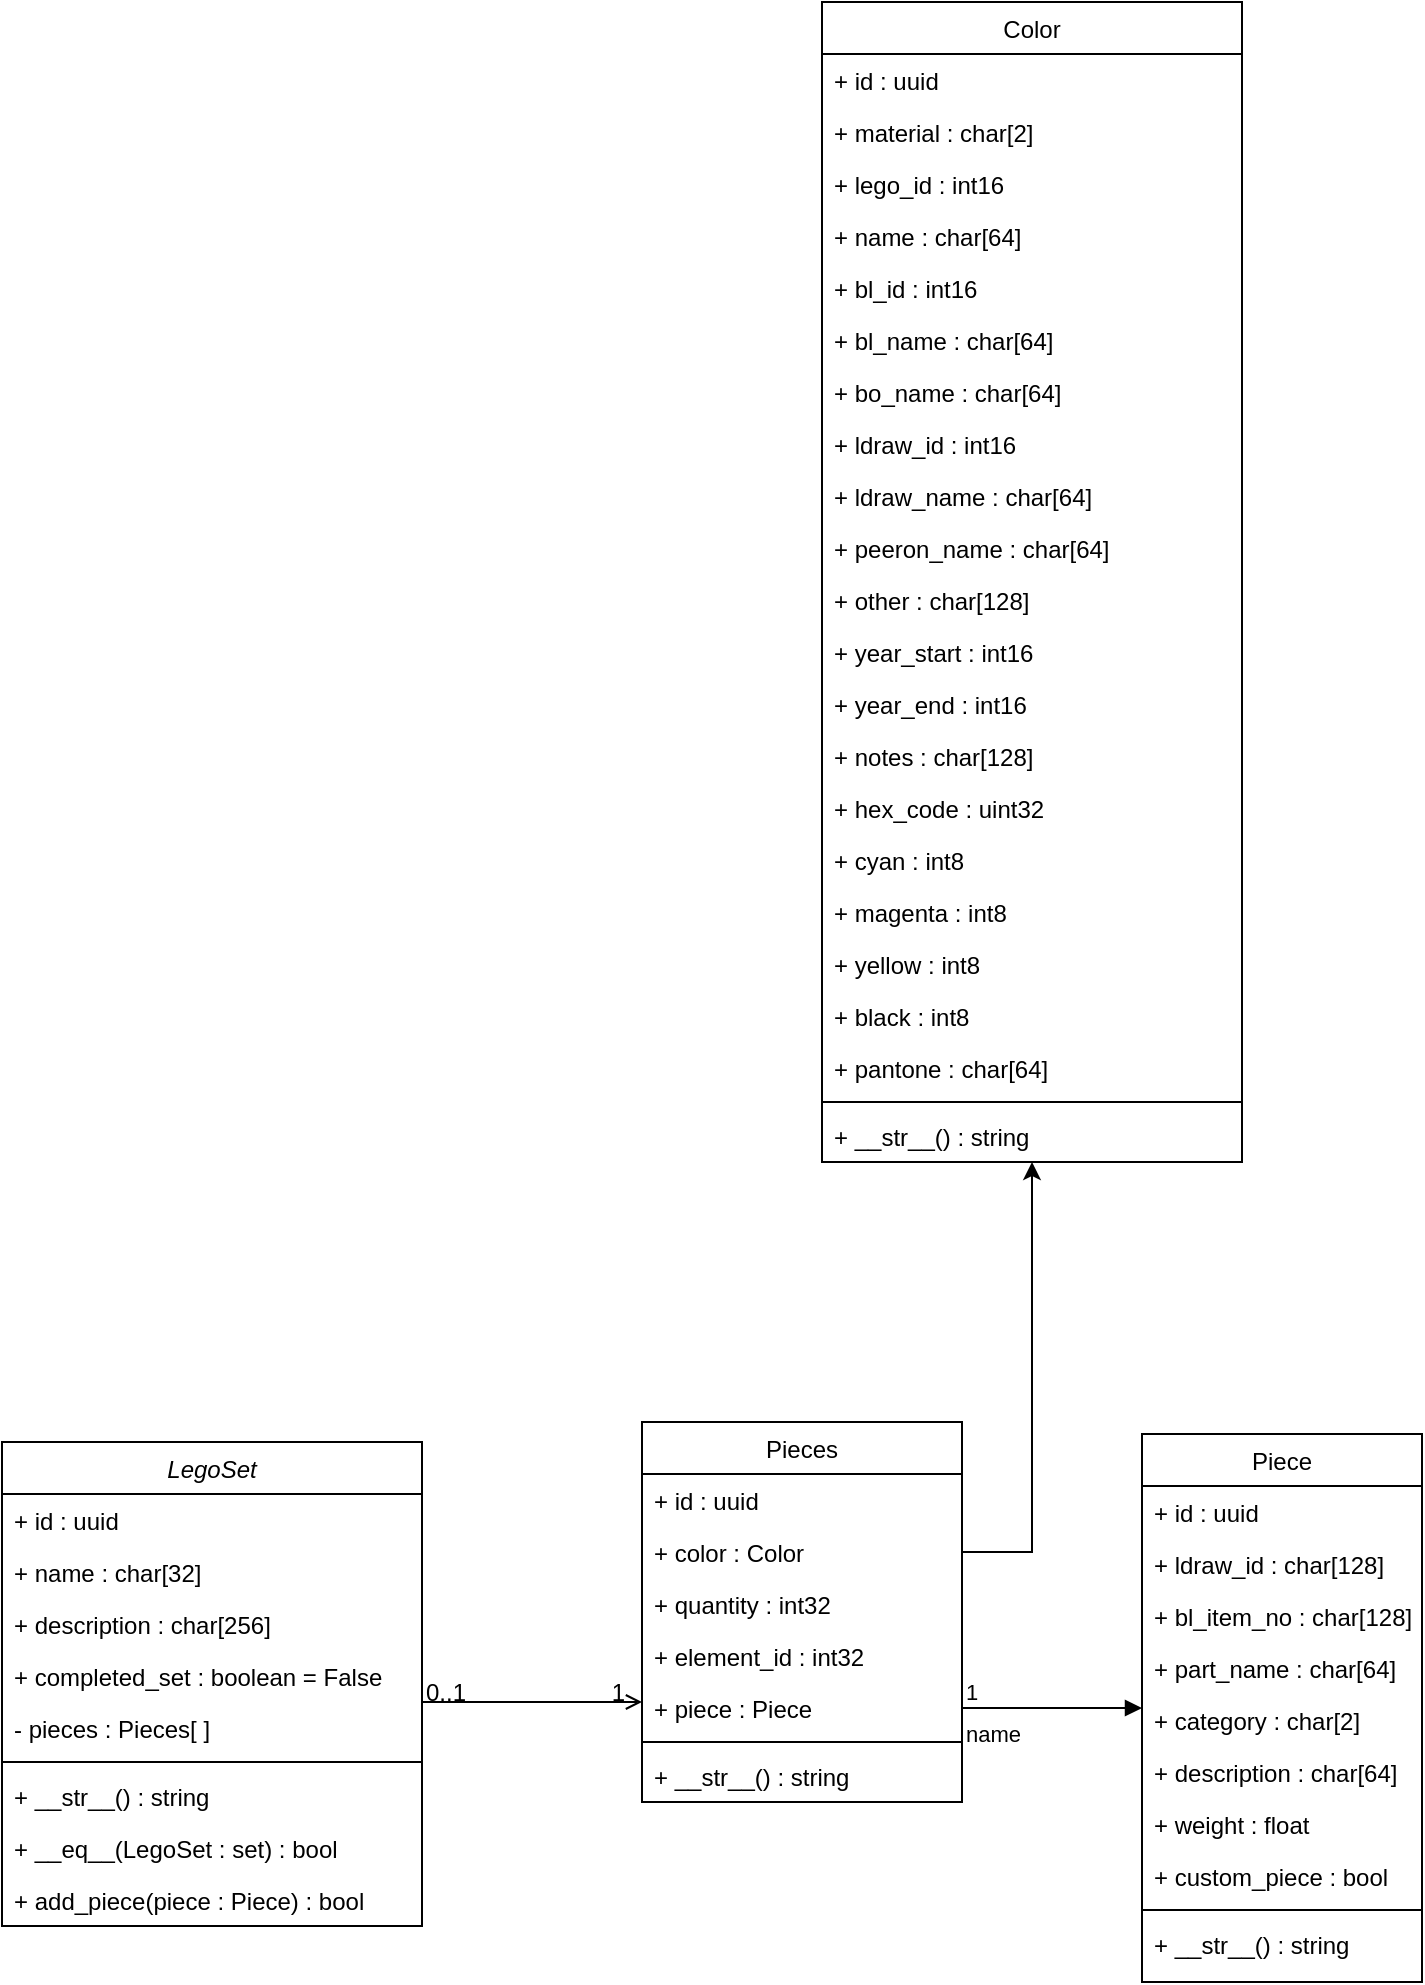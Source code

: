 <mxfile version="15.5.6" type="github">
  <diagram id="C5RBs43oDa-KdzZeNtuy" name="Page-1">
    <mxGraphModel dx="518" dy="2075" grid="1" gridSize="10" guides="1" tooltips="1" connect="1" arrows="1" fold="1" page="1" pageScale="1" pageWidth="827" pageHeight="1169" math="0" shadow="0">
      <root>
        <mxCell id="WIyWlLk6GJQsqaUBKTNV-0" />
        <mxCell id="WIyWlLk6GJQsqaUBKTNV-1" parent="WIyWlLk6GJQsqaUBKTNV-0" />
        <mxCell id="zkfFHV4jXpPFQw0GAbJ--0" value="LegoSet" style="swimlane;fontStyle=2;align=center;verticalAlign=top;childLayout=stackLayout;horizontal=1;startSize=26;horizontalStack=0;resizeParent=1;resizeLast=0;collapsible=1;marginBottom=0;rounded=0;shadow=0;strokeWidth=1;" parent="WIyWlLk6GJQsqaUBKTNV-1" vertex="1">
          <mxGeometry x="60" y="60" width="210" height="242" as="geometry">
            <mxRectangle x="230" y="140" width="160" height="26" as="alternateBounds" />
          </mxGeometry>
        </mxCell>
        <mxCell id="zkfFHV4jXpPFQw0GAbJ--1" value="+ id : uuid" style="text;align=left;verticalAlign=top;spacingLeft=4;spacingRight=4;overflow=hidden;rotatable=0;points=[[0,0.5],[1,0.5]];portConstraint=eastwest;" parent="zkfFHV4jXpPFQw0GAbJ--0" vertex="1">
          <mxGeometry y="26" width="210" height="26" as="geometry" />
        </mxCell>
        <mxCell id="zkfFHV4jXpPFQw0GAbJ--2" value="+ name : char[32]" style="text;align=left;verticalAlign=top;spacingLeft=4;spacingRight=4;overflow=hidden;rotatable=0;points=[[0,0.5],[1,0.5]];portConstraint=eastwest;rounded=0;shadow=0;html=0;" parent="zkfFHV4jXpPFQw0GAbJ--0" vertex="1">
          <mxGeometry y="52" width="210" height="26" as="geometry" />
        </mxCell>
        <mxCell id="Pf2QuSNvGWwa_adTL3wy-26" value="+ description : char[256]" style="text;align=left;verticalAlign=top;spacingLeft=4;spacingRight=4;overflow=hidden;rotatable=0;points=[[0,0.5],[1,0.5]];portConstraint=eastwest;rounded=0;shadow=0;html=0;" parent="zkfFHV4jXpPFQw0GAbJ--0" vertex="1">
          <mxGeometry y="78" width="210" height="26" as="geometry" />
        </mxCell>
        <mxCell id="zkfFHV4jXpPFQw0GAbJ--3" value="+ completed_set : boolean = False" style="text;align=left;verticalAlign=top;spacingLeft=4;spacingRight=4;overflow=hidden;rotatable=0;points=[[0,0.5],[1,0.5]];portConstraint=eastwest;rounded=0;shadow=0;html=0;" parent="zkfFHV4jXpPFQw0GAbJ--0" vertex="1">
          <mxGeometry y="104" width="210" height="26" as="geometry" />
        </mxCell>
        <mxCell id="Pf2QuSNvGWwa_adTL3wy-2" value="- pieces : Pieces[ ]" style="text;align=left;verticalAlign=top;spacingLeft=4;spacingRight=4;overflow=hidden;rotatable=0;points=[[0,0.5],[1,0.5]];portConstraint=eastwest;rounded=0;shadow=0;html=0;" parent="zkfFHV4jXpPFQw0GAbJ--0" vertex="1">
          <mxGeometry y="130" width="210" height="26" as="geometry" />
        </mxCell>
        <mxCell id="zkfFHV4jXpPFQw0GAbJ--4" value="" style="line;html=1;strokeWidth=1;align=left;verticalAlign=middle;spacingTop=-1;spacingLeft=3;spacingRight=3;rotatable=0;labelPosition=right;points=[];portConstraint=eastwest;" parent="zkfFHV4jXpPFQw0GAbJ--0" vertex="1">
          <mxGeometry y="156" width="210" height="8" as="geometry" />
        </mxCell>
        <mxCell id="Pf2QuSNvGWwa_adTL3wy-22" value="+ __str__() : string" style="text;align=left;verticalAlign=top;spacingLeft=4;spacingRight=4;overflow=hidden;rotatable=0;points=[[0,0.5],[1,0.5]];portConstraint=eastwest;" parent="zkfFHV4jXpPFQw0GAbJ--0" vertex="1">
          <mxGeometry y="164" width="210" height="26" as="geometry" />
        </mxCell>
        <mxCell id="Pf2QuSNvGWwa_adTL3wy-1" value="+ __eq__(LegoSet : set) : bool" style="text;align=left;verticalAlign=top;spacingLeft=4;spacingRight=4;overflow=hidden;rotatable=0;points=[[0,0.5],[1,0.5]];portConstraint=eastwest;" parent="zkfFHV4jXpPFQw0GAbJ--0" vertex="1">
          <mxGeometry y="190" width="210" height="26" as="geometry" />
        </mxCell>
        <mxCell id="zkfFHV4jXpPFQw0GAbJ--5" value="+ add_piece(piece : Piece) : bool" style="text;align=left;verticalAlign=top;spacingLeft=4;spacingRight=4;overflow=hidden;rotatable=0;points=[[0,0.5],[1,0.5]];portConstraint=eastwest;" parent="zkfFHV4jXpPFQw0GAbJ--0" vertex="1">
          <mxGeometry y="216" width="210" height="26" as="geometry" />
        </mxCell>
        <mxCell id="zkfFHV4jXpPFQw0GAbJ--17" value="Pieces" style="swimlane;fontStyle=0;align=center;verticalAlign=top;childLayout=stackLayout;horizontal=1;startSize=26;horizontalStack=0;resizeParent=1;resizeLast=0;collapsible=1;marginBottom=0;rounded=0;shadow=0;strokeWidth=1;" parent="WIyWlLk6GJQsqaUBKTNV-1" vertex="1">
          <mxGeometry x="380" y="50" width="160" height="190" as="geometry">
            <mxRectangle x="550" y="140" width="160" height="26" as="alternateBounds" />
          </mxGeometry>
        </mxCell>
        <mxCell id="zkfFHV4jXpPFQw0GAbJ--18" value="+ id : uuid" style="text;align=left;verticalAlign=top;spacingLeft=4;spacingRight=4;overflow=hidden;rotatable=0;points=[[0,0.5],[1,0.5]];portConstraint=eastwest;" parent="zkfFHV4jXpPFQw0GAbJ--17" vertex="1">
          <mxGeometry y="26" width="160" height="26" as="geometry" />
        </mxCell>
        <mxCell id="zkfFHV4jXpPFQw0GAbJ--19" value="+ color : Color" style="text;align=left;verticalAlign=top;spacingLeft=4;spacingRight=4;overflow=hidden;rotatable=0;points=[[0,0.5],[1,0.5]];portConstraint=eastwest;rounded=0;shadow=0;html=0;" parent="zkfFHV4jXpPFQw0GAbJ--17" vertex="1">
          <mxGeometry y="52" width="160" height="26" as="geometry" />
        </mxCell>
        <mxCell id="zkfFHV4jXpPFQw0GAbJ--20" value="+ quantity : int32" style="text;align=left;verticalAlign=top;spacingLeft=4;spacingRight=4;overflow=hidden;rotatable=0;points=[[0,0.5],[1,0.5]];portConstraint=eastwest;rounded=0;shadow=0;html=0;" parent="zkfFHV4jXpPFQw0GAbJ--17" vertex="1">
          <mxGeometry y="78" width="160" height="26" as="geometry" />
        </mxCell>
        <mxCell id="k_CjpHUE-ujT2NIcENlU-5" value="+ element_id : int32" style="text;align=left;verticalAlign=top;spacingLeft=4;spacingRight=4;overflow=hidden;rotatable=0;points=[[0,0.5],[1,0.5]];portConstraint=eastwest;rounded=0;shadow=0;html=0;" parent="zkfFHV4jXpPFQw0GAbJ--17" vertex="1">
          <mxGeometry y="104" width="160" height="26" as="geometry" />
        </mxCell>
        <mxCell id="zkfFHV4jXpPFQw0GAbJ--21" value="+ piece : Piece" style="text;align=left;verticalAlign=top;spacingLeft=4;spacingRight=4;overflow=hidden;rotatable=0;points=[[0,0.5],[1,0.5]];portConstraint=eastwest;rounded=0;shadow=0;html=0;" parent="zkfFHV4jXpPFQw0GAbJ--17" vertex="1">
          <mxGeometry y="130" width="160" height="26" as="geometry" />
        </mxCell>
        <mxCell id="zkfFHV4jXpPFQw0GAbJ--23" value="" style="line;html=1;strokeWidth=1;align=left;verticalAlign=middle;spacingTop=-1;spacingLeft=3;spacingRight=3;rotatable=0;labelPosition=right;points=[];portConstraint=eastwest;" parent="zkfFHV4jXpPFQw0GAbJ--17" vertex="1">
          <mxGeometry y="156" width="160" height="8" as="geometry" />
        </mxCell>
        <mxCell id="zkfFHV4jXpPFQw0GAbJ--24" value="+ __str__() : string" style="text;align=left;verticalAlign=top;spacingLeft=4;spacingRight=4;overflow=hidden;rotatable=0;points=[[0,0.5],[1,0.5]];portConstraint=eastwest;" parent="zkfFHV4jXpPFQw0GAbJ--17" vertex="1">
          <mxGeometry y="164" width="160" height="26" as="geometry" />
        </mxCell>
        <mxCell id="zkfFHV4jXpPFQw0GAbJ--26" value="" style="endArrow=open;shadow=0;strokeWidth=1;rounded=0;endFill=1;edgeStyle=elbowEdgeStyle;elbow=vertical;" parent="WIyWlLk6GJQsqaUBKTNV-1" source="zkfFHV4jXpPFQw0GAbJ--0" target="zkfFHV4jXpPFQw0GAbJ--17" edge="1">
          <mxGeometry x="0.5" y="41" relative="1" as="geometry">
            <mxPoint x="320" y="142" as="sourcePoint" />
            <mxPoint x="480" y="142" as="targetPoint" />
            <mxPoint x="-40" y="32" as="offset" />
            <Array as="points">
              <mxPoint x="350" y="190" />
            </Array>
          </mxGeometry>
        </mxCell>
        <mxCell id="zkfFHV4jXpPFQw0GAbJ--27" value="0..1" style="resizable=0;align=left;verticalAlign=bottom;labelBackgroundColor=none;fontSize=12;" parent="zkfFHV4jXpPFQw0GAbJ--26" connectable="0" vertex="1">
          <mxGeometry x="-1" relative="1" as="geometry">
            <mxPoint y="4" as="offset" />
          </mxGeometry>
        </mxCell>
        <mxCell id="zkfFHV4jXpPFQw0GAbJ--28" value="1" style="resizable=0;align=right;verticalAlign=bottom;labelBackgroundColor=none;fontSize=12;" parent="zkfFHV4jXpPFQw0GAbJ--26" connectable="0" vertex="1">
          <mxGeometry x="1" relative="1" as="geometry">
            <mxPoint x="-7" y="4" as="offset" />
          </mxGeometry>
        </mxCell>
        <mxCell id="Pf2QuSNvGWwa_adTL3wy-4" value="Piece" style="swimlane;fontStyle=0;align=center;verticalAlign=top;childLayout=stackLayout;horizontal=1;startSize=26;horizontalStack=0;resizeParent=1;resizeLast=0;collapsible=1;marginBottom=0;rounded=0;shadow=0;strokeWidth=1;" parent="WIyWlLk6GJQsqaUBKTNV-1" vertex="1">
          <mxGeometry x="630" y="56" width="140" height="274" as="geometry">
            <mxRectangle x="550" y="140" width="160" height="26" as="alternateBounds" />
          </mxGeometry>
        </mxCell>
        <mxCell id="Pf2QuSNvGWwa_adTL3wy-5" value="+ id : uuid" style="text;align=left;verticalAlign=top;spacingLeft=4;spacingRight=4;overflow=hidden;rotatable=0;points=[[0,0.5],[1,0.5]];portConstraint=eastwest;" parent="Pf2QuSNvGWwa_adTL3wy-4" vertex="1">
          <mxGeometry y="26" width="140" height="26" as="geometry" />
        </mxCell>
        <mxCell id="Pf2QuSNvGWwa_adTL3wy-8" value="+ ldraw_id : char[128]" style="text;align=left;verticalAlign=top;spacingLeft=4;spacingRight=4;overflow=hidden;rotatable=0;points=[[0,0.5],[1,0.5]];portConstraint=eastwest;rounded=0;shadow=0;html=0;" parent="Pf2QuSNvGWwa_adTL3wy-4" vertex="1">
          <mxGeometry y="52" width="140" height="26" as="geometry" />
        </mxCell>
        <mxCell id="WQSS-Mm_qi55eNqiUb4I-3" value="+ bl_item_no : char[128]" style="text;align=left;verticalAlign=top;spacingLeft=4;spacingRight=4;overflow=hidden;rotatable=0;points=[[0,0.5],[1,0.5]];portConstraint=eastwest;rounded=0;shadow=0;html=0;" parent="Pf2QuSNvGWwa_adTL3wy-4" vertex="1">
          <mxGeometry y="78" width="140" height="26" as="geometry" />
        </mxCell>
        <mxCell id="Pf2QuSNvGWwa_adTL3wy-7" value="+ part_name : char[64]" style="text;align=left;verticalAlign=top;spacingLeft=4;spacingRight=4;overflow=hidden;rotatable=0;points=[[0,0.5],[1,0.5]];portConstraint=eastwest;rounded=0;shadow=0;html=0;" parent="Pf2QuSNvGWwa_adTL3wy-4" vertex="1">
          <mxGeometry y="104" width="140" height="26" as="geometry" />
        </mxCell>
        <mxCell id="Pf2QuSNvGWwa_adTL3wy-23" value="+ category : char[2]" style="text;align=left;verticalAlign=top;spacingLeft=4;spacingRight=4;overflow=hidden;rotatable=0;points=[[0,0.5],[1,0.5]];portConstraint=eastwest;rounded=0;shadow=0;html=0;" parent="Pf2QuSNvGWwa_adTL3wy-4" vertex="1">
          <mxGeometry y="130" width="140" height="26" as="geometry" />
        </mxCell>
        <mxCell id="Pf2QuSNvGWwa_adTL3wy-9" value="+ description : char[64]" style="text;align=left;verticalAlign=top;spacingLeft=4;spacingRight=4;overflow=hidden;rotatable=0;points=[[0,0.5],[1,0.5]];portConstraint=eastwest;rounded=0;shadow=0;html=0;" parent="Pf2QuSNvGWwa_adTL3wy-4" vertex="1">
          <mxGeometry y="156" width="140" height="26" as="geometry" />
        </mxCell>
        <mxCell id="WQSS-Mm_qi55eNqiUb4I-1" value="+ weight : float" style="text;align=left;verticalAlign=top;spacingLeft=4;spacingRight=4;overflow=hidden;rotatable=0;points=[[0,0.5],[1,0.5]];portConstraint=eastwest;rounded=0;shadow=0;html=0;" parent="Pf2QuSNvGWwa_adTL3wy-4" vertex="1">
          <mxGeometry y="182" width="140" height="26" as="geometry" />
        </mxCell>
        <mxCell id="WQSS-Mm_qi55eNqiUb4I-5" value="+ custom_piece : bool" style="text;align=left;verticalAlign=top;spacingLeft=4;spacingRight=4;overflow=hidden;rotatable=0;points=[[0,0.5],[1,0.5]];portConstraint=eastwest;rounded=0;shadow=0;html=0;" parent="Pf2QuSNvGWwa_adTL3wy-4" vertex="1">
          <mxGeometry y="208" width="140" height="26" as="geometry" />
        </mxCell>
        <mxCell id="Pf2QuSNvGWwa_adTL3wy-11" value="" style="line;html=1;strokeWidth=1;align=left;verticalAlign=middle;spacingTop=-1;spacingLeft=3;spacingRight=3;rotatable=0;labelPosition=right;points=[];portConstraint=eastwest;" parent="Pf2QuSNvGWwa_adTL3wy-4" vertex="1">
          <mxGeometry y="234" width="140" height="8" as="geometry" />
        </mxCell>
        <mxCell id="Pf2QuSNvGWwa_adTL3wy-12" value="+ __str__() : string" style="text;align=left;verticalAlign=top;spacingLeft=4;spacingRight=4;overflow=hidden;rotatable=0;points=[[0,0.5],[1,0.5]];portConstraint=eastwest;" parent="Pf2QuSNvGWwa_adTL3wy-4" vertex="1">
          <mxGeometry y="242" width="140" height="26" as="geometry" />
        </mxCell>
        <mxCell id="Pf2QuSNvGWwa_adTL3wy-19" value="name" style="endArrow=block;endFill=1;html=1;edgeStyle=orthogonalEdgeStyle;align=left;verticalAlign=top;rounded=0;" parent="WIyWlLk6GJQsqaUBKTNV-1" source="zkfFHV4jXpPFQw0GAbJ--21" target="Pf2QuSNvGWwa_adTL3wy-4" edge="1">
          <mxGeometry x="-1" relative="1" as="geometry">
            <mxPoint x="600" y="300" as="sourcePoint" />
            <mxPoint x="760" y="300" as="targetPoint" />
          </mxGeometry>
        </mxCell>
        <mxCell id="Pf2QuSNvGWwa_adTL3wy-20" value="1" style="edgeLabel;resizable=0;html=1;align=left;verticalAlign=bottom;" parent="Pf2QuSNvGWwa_adTL3wy-19" connectable="0" vertex="1">
          <mxGeometry x="-1" relative="1" as="geometry" />
        </mxCell>
        <mxCell id="mKjSSnV1DjgpW89yL6a5-0" value="Color" style="swimlane;fontStyle=0;align=center;verticalAlign=top;childLayout=stackLayout;horizontal=1;startSize=26;horizontalStack=0;resizeParent=1;resizeLast=0;collapsible=1;marginBottom=0;rounded=0;shadow=0;strokeWidth=1;" parent="WIyWlLk6GJQsqaUBKTNV-1" vertex="1">
          <mxGeometry x="470" y="-660" width="210" height="580" as="geometry">
            <mxRectangle x="550" y="140" width="160" height="26" as="alternateBounds" />
          </mxGeometry>
        </mxCell>
        <mxCell id="mKjSSnV1DjgpW89yL6a5-1" value="+ id : uuid" style="text;align=left;verticalAlign=top;spacingLeft=4;spacingRight=4;overflow=hidden;rotatable=0;points=[[0,0.5],[1,0.5]];portConstraint=eastwest;" parent="mKjSSnV1DjgpW89yL6a5-0" vertex="1">
          <mxGeometry y="26" width="210" height="26" as="geometry" />
        </mxCell>
        <mxCell id="mKjSSnV1DjgpW89yL6a5-2" value="+ material : char[2]" style="text;align=left;verticalAlign=top;spacingLeft=4;spacingRight=4;overflow=hidden;rotatable=0;points=[[0,0.5],[1,0.5]];portConstraint=eastwest;rounded=0;shadow=0;html=0;" parent="mKjSSnV1DjgpW89yL6a5-0" vertex="1">
          <mxGeometry y="52" width="210" height="26" as="geometry" />
        </mxCell>
        <mxCell id="mKjSSnV1DjgpW89yL6a5-3" value="+ lego_id : int16" style="text;align=left;verticalAlign=top;spacingLeft=4;spacingRight=4;overflow=hidden;rotatable=0;points=[[0,0.5],[1,0.5]];portConstraint=eastwest;rounded=0;shadow=0;html=0;" parent="mKjSSnV1DjgpW89yL6a5-0" vertex="1">
          <mxGeometry y="78" width="210" height="26" as="geometry" />
        </mxCell>
        <mxCell id="mKjSSnV1DjgpW89yL6a5-4" value="+ name : char[64]" style="text;align=left;verticalAlign=top;spacingLeft=4;spacingRight=4;overflow=hidden;rotatable=0;points=[[0,0.5],[1,0.5]];portConstraint=eastwest;rounded=0;shadow=0;html=0;" parent="mKjSSnV1DjgpW89yL6a5-0" vertex="1">
          <mxGeometry y="104" width="210" height="26" as="geometry" />
        </mxCell>
        <mxCell id="mKjSSnV1DjgpW89yL6a5-5" value="+ bl_id : int16" style="text;align=left;verticalAlign=top;spacingLeft=4;spacingRight=4;overflow=hidden;rotatable=0;points=[[0,0.5],[1,0.5]];portConstraint=eastwest;rounded=0;shadow=0;html=0;" parent="mKjSSnV1DjgpW89yL6a5-0" vertex="1">
          <mxGeometry y="130" width="210" height="26" as="geometry" />
        </mxCell>
        <mxCell id="mKjSSnV1DjgpW89yL6a5-10" value="+ bl_name : char[64]" style="text;align=left;verticalAlign=top;spacingLeft=4;spacingRight=4;overflow=hidden;rotatable=0;points=[[0,0.5],[1,0.5]];portConstraint=eastwest;rounded=0;shadow=0;html=0;" parent="mKjSSnV1DjgpW89yL6a5-0" vertex="1">
          <mxGeometry y="156" width="210" height="26" as="geometry" />
        </mxCell>
        <mxCell id="mKjSSnV1DjgpW89yL6a5-11" value="+ bo_name : char[64]" style="text;align=left;verticalAlign=top;spacingLeft=4;spacingRight=4;overflow=hidden;rotatable=0;points=[[0,0.5],[1,0.5]];portConstraint=eastwest;rounded=0;shadow=0;html=0;" parent="mKjSSnV1DjgpW89yL6a5-0" vertex="1">
          <mxGeometry y="182" width="210" height="26" as="geometry" />
        </mxCell>
        <mxCell id="mKjSSnV1DjgpW89yL6a5-20" value="+ ldraw_id : int16" style="text;align=left;verticalAlign=top;spacingLeft=4;spacingRight=4;overflow=hidden;rotatable=0;points=[[0,0.5],[1,0.5]];portConstraint=eastwest;rounded=0;shadow=0;html=0;" parent="mKjSSnV1DjgpW89yL6a5-0" vertex="1">
          <mxGeometry y="208" width="210" height="26" as="geometry" />
        </mxCell>
        <mxCell id="mKjSSnV1DjgpW89yL6a5-21" value="+ ldraw_name : char[64]" style="text;align=left;verticalAlign=top;spacingLeft=4;spacingRight=4;overflow=hidden;rotatable=0;points=[[0,0.5],[1,0.5]];portConstraint=eastwest;rounded=0;shadow=0;html=0;" parent="mKjSSnV1DjgpW89yL6a5-0" vertex="1">
          <mxGeometry y="234" width="210" height="26" as="geometry" />
        </mxCell>
        <mxCell id="mKjSSnV1DjgpW89yL6a5-12" value="+ peeron_name : char[64]" style="text;align=left;verticalAlign=top;spacingLeft=4;spacingRight=4;overflow=hidden;rotatable=0;points=[[0,0.5],[1,0.5]];portConstraint=eastwest;rounded=0;shadow=0;html=0;" parent="mKjSSnV1DjgpW89yL6a5-0" vertex="1">
          <mxGeometry y="260" width="210" height="26" as="geometry" />
        </mxCell>
        <mxCell id="mKjSSnV1DjgpW89yL6a5-13" value="+ other : char[128]" style="text;align=left;verticalAlign=top;spacingLeft=4;spacingRight=4;overflow=hidden;rotatable=0;points=[[0,0.5],[1,0.5]];portConstraint=eastwest;rounded=0;shadow=0;html=0;" parent="mKjSSnV1DjgpW89yL6a5-0" vertex="1">
          <mxGeometry y="286" width="210" height="26" as="geometry" />
        </mxCell>
        <mxCell id="mKjSSnV1DjgpW89yL6a5-14" value="+ year_start : int16" style="text;align=left;verticalAlign=top;spacingLeft=4;spacingRight=4;overflow=hidden;rotatable=0;points=[[0,0.5],[1,0.5]];portConstraint=eastwest;rounded=0;shadow=0;html=0;" parent="mKjSSnV1DjgpW89yL6a5-0" vertex="1">
          <mxGeometry y="312" width="210" height="26" as="geometry" />
        </mxCell>
        <mxCell id="mKjSSnV1DjgpW89yL6a5-15" value="+ year_end : int16" style="text;align=left;verticalAlign=top;spacingLeft=4;spacingRight=4;overflow=hidden;rotatable=0;points=[[0,0.5],[1,0.5]];portConstraint=eastwest;rounded=0;shadow=0;html=0;" parent="mKjSSnV1DjgpW89yL6a5-0" vertex="1">
          <mxGeometry y="338" width="210" height="26" as="geometry" />
        </mxCell>
        <mxCell id="mKjSSnV1DjgpW89yL6a5-16" value="+ notes : char[128]" style="text;align=left;verticalAlign=top;spacingLeft=4;spacingRight=4;overflow=hidden;rotatable=0;points=[[0,0.5],[1,0.5]];portConstraint=eastwest;rounded=0;shadow=0;html=0;" parent="mKjSSnV1DjgpW89yL6a5-0" vertex="1">
          <mxGeometry y="364" width="210" height="26" as="geometry" />
        </mxCell>
        <mxCell id="mKjSSnV1DjgpW89yL6a5-17" value="+ hex_code : uint32" style="text;align=left;verticalAlign=top;spacingLeft=4;spacingRight=4;overflow=hidden;rotatable=0;points=[[0,0.5],[1,0.5]];portConstraint=eastwest;rounded=0;shadow=0;html=0;" parent="mKjSSnV1DjgpW89yL6a5-0" vertex="1">
          <mxGeometry y="390" width="210" height="26" as="geometry" />
        </mxCell>
        <mxCell id="mKjSSnV1DjgpW89yL6a5-18" value="+ cyan : int8" style="text;align=left;verticalAlign=top;spacingLeft=4;spacingRight=4;overflow=hidden;rotatable=0;points=[[0,0.5],[1,0.5]];portConstraint=eastwest;rounded=0;shadow=0;html=0;" parent="mKjSSnV1DjgpW89yL6a5-0" vertex="1">
          <mxGeometry y="416" width="210" height="26" as="geometry" />
        </mxCell>
        <mxCell id="k_CjpHUE-ujT2NIcENlU-8" value="+ magenta : int8" style="text;align=left;verticalAlign=top;spacingLeft=4;spacingRight=4;overflow=hidden;rotatable=0;points=[[0,0.5],[1,0.5]];portConstraint=eastwest;rounded=0;shadow=0;html=0;" parent="mKjSSnV1DjgpW89yL6a5-0" vertex="1">
          <mxGeometry y="442" width="210" height="26" as="geometry" />
        </mxCell>
        <mxCell id="k_CjpHUE-ujT2NIcENlU-7" value="+ yellow : int8" style="text;align=left;verticalAlign=top;spacingLeft=4;spacingRight=4;overflow=hidden;rotatable=0;points=[[0,0.5],[1,0.5]];portConstraint=eastwest;rounded=0;shadow=0;html=0;" parent="mKjSSnV1DjgpW89yL6a5-0" vertex="1">
          <mxGeometry y="468" width="210" height="26" as="geometry" />
        </mxCell>
        <mxCell id="k_CjpHUE-ujT2NIcENlU-6" value="+ black : int8" style="text;align=left;verticalAlign=top;spacingLeft=4;spacingRight=4;overflow=hidden;rotatable=0;points=[[0,0.5],[1,0.5]];portConstraint=eastwest;rounded=0;shadow=0;html=0;" parent="mKjSSnV1DjgpW89yL6a5-0" vertex="1">
          <mxGeometry y="494" width="210" height="26" as="geometry" />
        </mxCell>
        <mxCell id="mKjSSnV1DjgpW89yL6a5-19" value="+ pantone : char[64]" style="text;align=left;verticalAlign=top;spacingLeft=4;spacingRight=4;overflow=hidden;rotatable=0;points=[[0,0.5],[1,0.5]];portConstraint=eastwest;rounded=0;shadow=0;html=0;" parent="mKjSSnV1DjgpW89yL6a5-0" vertex="1">
          <mxGeometry y="520" width="210" height="26" as="geometry" />
        </mxCell>
        <mxCell id="mKjSSnV1DjgpW89yL6a5-6" value="" style="line;html=1;strokeWidth=1;align=left;verticalAlign=middle;spacingTop=-1;spacingLeft=3;spacingRight=3;rotatable=0;labelPosition=right;points=[];portConstraint=eastwest;" parent="mKjSSnV1DjgpW89yL6a5-0" vertex="1">
          <mxGeometry y="546" width="210" height="8" as="geometry" />
        </mxCell>
        <mxCell id="mKjSSnV1DjgpW89yL6a5-7" value="+ __str__() : string" style="text;align=left;verticalAlign=top;spacingLeft=4;spacingRight=4;overflow=hidden;rotatable=0;points=[[0,0.5],[1,0.5]];portConstraint=eastwest;" parent="mKjSSnV1DjgpW89yL6a5-0" vertex="1">
          <mxGeometry y="554" width="210" height="26" as="geometry" />
        </mxCell>
        <mxCell id="mKjSSnV1DjgpW89yL6a5-8" style="edgeStyle=orthogonalEdgeStyle;rounded=0;orthogonalLoop=1;jettySize=auto;html=1;exitX=1;exitY=0.5;exitDx=0;exitDy=0;" parent="WIyWlLk6GJQsqaUBKTNV-1" source="zkfFHV4jXpPFQw0GAbJ--19" target="mKjSSnV1DjgpW89yL6a5-0" edge="1">
          <mxGeometry relative="1" as="geometry" />
        </mxCell>
      </root>
    </mxGraphModel>
  </diagram>
</mxfile>
